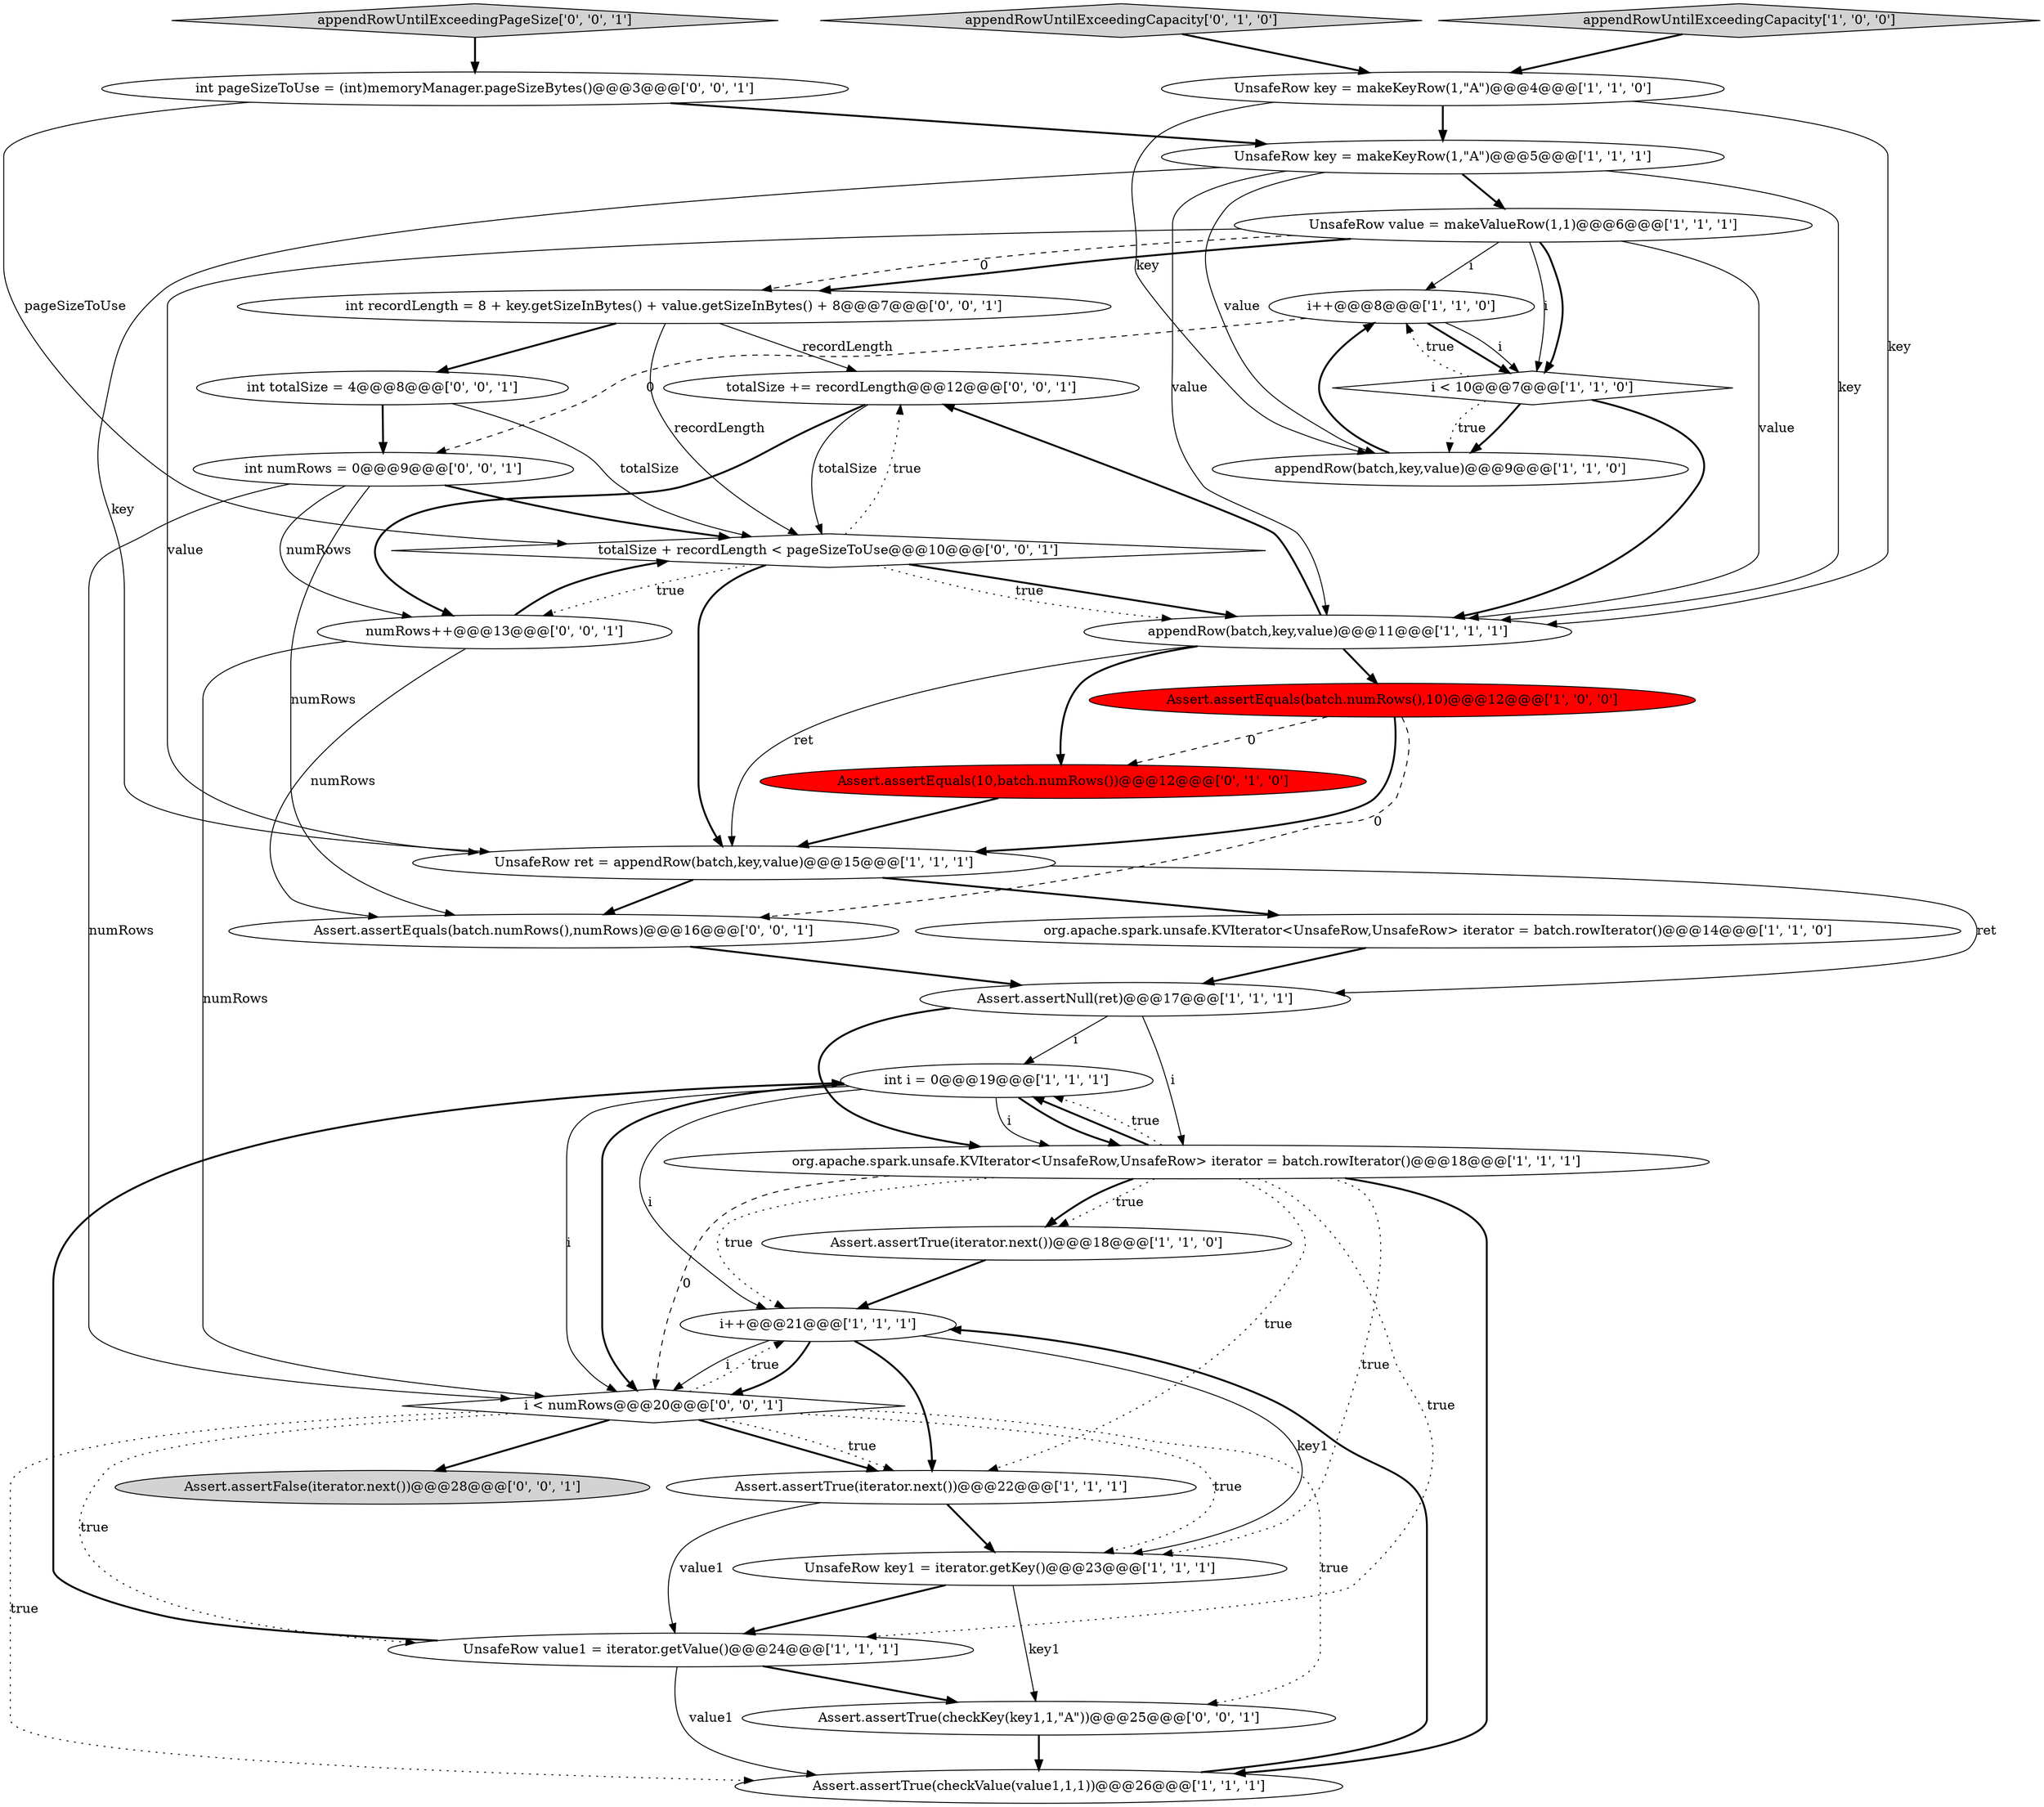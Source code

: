 digraph {
25 [style = filled, label = "totalSize += recordLength@@@12@@@['0', '0', '1']", fillcolor = white, shape = ellipse image = "AAA0AAABBB3BBB"];
24 [style = filled, label = "Assert.assertFalse(iterator.next())@@@28@@@['0', '0', '1']", fillcolor = lightgray, shape = ellipse image = "AAA0AAABBB3BBB"];
8 [style = filled, label = "i++@@@21@@@['1', '1', '1']", fillcolor = white, shape = ellipse image = "AAA0AAABBB1BBB"];
19 [style = filled, label = "UnsafeRow key = makeKeyRow(1,\"A\")@@@4@@@['1', '1', '0']", fillcolor = white, shape = ellipse image = "AAA0AAABBB1BBB"];
1 [style = filled, label = "org.apache.spark.unsafe.KVIterator<UnsafeRow,UnsafeRow> iterator = batch.rowIterator()@@@14@@@['1', '1', '0']", fillcolor = white, shape = ellipse image = "AAA0AAABBB1BBB"];
6 [style = filled, label = "appendRowUntilExceedingCapacity['1', '0', '0']", fillcolor = lightgray, shape = diamond image = "AAA0AAABBB1BBB"];
3 [style = filled, label = "Assert.assertTrue(checkValue(value1,1,1))@@@26@@@['1', '1', '1']", fillcolor = white, shape = ellipse image = "AAA0AAABBB1BBB"];
11 [style = filled, label = "i < 10@@@7@@@['1', '1', '0']", fillcolor = white, shape = diamond image = "AAA0AAABBB1BBB"];
18 [style = filled, label = "UnsafeRow key = makeKeyRow(1,\"A\")@@@5@@@['1', '1', '1']", fillcolor = white, shape = ellipse image = "AAA0AAABBB1BBB"];
32 [style = filled, label = "int recordLength = 8 + key.getSizeInBytes() + value.getSizeInBytes() + 8@@@7@@@['0', '0', '1']", fillcolor = white, shape = ellipse image = "AAA0AAABBB3BBB"];
14 [style = filled, label = "Assert.assertTrue(iterator.next())@@@22@@@['1', '1', '1']", fillcolor = white, shape = ellipse image = "AAA0AAABBB1BBB"];
5 [style = filled, label = "Assert.assertNull(ret)@@@17@@@['1', '1', '1']", fillcolor = white, shape = ellipse image = "AAA0AAABBB1BBB"];
28 [style = filled, label = "appendRowUntilExceedingPageSize['0', '0', '1']", fillcolor = lightgray, shape = diamond image = "AAA0AAABBB3BBB"];
27 [style = filled, label = "int pageSizeToUse = (int)memoryManager.pageSizeBytes()@@@3@@@['0', '0', '1']", fillcolor = white, shape = ellipse image = "AAA0AAABBB3BBB"];
31 [style = filled, label = "totalSize + recordLength < pageSizeToUse@@@10@@@['0', '0', '1']", fillcolor = white, shape = diamond image = "AAA0AAABBB3BBB"];
15 [style = filled, label = "i++@@@8@@@['1', '1', '0']", fillcolor = white, shape = ellipse image = "AAA0AAABBB1BBB"];
0 [style = filled, label = "appendRow(batch,key,value)@@@11@@@['1', '1', '1']", fillcolor = white, shape = ellipse image = "AAA0AAABBB1BBB"];
10 [style = filled, label = "UnsafeRow key1 = iterator.getKey()@@@23@@@['1', '1', '1']", fillcolor = white, shape = ellipse image = "AAA0AAABBB1BBB"];
29 [style = filled, label = "int numRows = 0@@@9@@@['0', '0', '1']", fillcolor = white, shape = ellipse image = "AAA0AAABBB3BBB"];
22 [style = filled, label = "Assert.assertTrue(checkKey(key1,1,\"A\"))@@@25@@@['0', '0', '1']", fillcolor = white, shape = ellipse image = "AAA0AAABBB3BBB"];
20 [style = filled, label = "appendRowUntilExceedingCapacity['0', '1', '0']", fillcolor = lightgray, shape = diamond image = "AAA0AAABBB2BBB"];
26 [style = filled, label = "numRows++@@@13@@@['0', '0', '1']", fillcolor = white, shape = ellipse image = "AAA0AAABBB3BBB"];
33 [style = filled, label = "int totalSize = 4@@@8@@@['0', '0', '1']", fillcolor = white, shape = ellipse image = "AAA0AAABBB3BBB"];
12 [style = filled, label = "Assert.assertEquals(batch.numRows(),10)@@@12@@@['1', '0', '0']", fillcolor = red, shape = ellipse image = "AAA1AAABBB1BBB"];
17 [style = filled, label = "UnsafeRow value1 = iterator.getValue()@@@24@@@['1', '1', '1']", fillcolor = white, shape = ellipse image = "AAA0AAABBB1BBB"];
4 [style = filled, label = "UnsafeRow value = makeValueRow(1,1)@@@6@@@['1', '1', '1']", fillcolor = white, shape = ellipse image = "AAA0AAABBB1BBB"];
21 [style = filled, label = "Assert.assertEquals(10,batch.numRows())@@@12@@@['0', '1', '0']", fillcolor = red, shape = ellipse image = "AAA1AAABBB2BBB"];
23 [style = filled, label = "Assert.assertEquals(batch.numRows(),numRows)@@@16@@@['0', '0', '1']", fillcolor = white, shape = ellipse image = "AAA0AAABBB3BBB"];
13 [style = filled, label = "UnsafeRow ret = appendRow(batch,key,value)@@@15@@@['1', '1', '1']", fillcolor = white, shape = ellipse image = "AAA0AAABBB1BBB"];
9 [style = filled, label = "int i = 0@@@19@@@['1', '1', '1']", fillcolor = white, shape = ellipse image = "AAA0AAABBB1BBB"];
7 [style = filled, label = "Assert.assertTrue(iterator.next())@@@18@@@['1', '1', '0']", fillcolor = white, shape = ellipse image = "AAA0AAABBB1BBB"];
30 [style = filled, label = "i < numRows@@@20@@@['0', '0', '1']", fillcolor = white, shape = diamond image = "AAA0AAABBB3BBB"];
2 [style = filled, label = "org.apache.spark.unsafe.KVIterator<UnsafeRow,UnsafeRow> iterator = batch.rowIterator()@@@18@@@['1', '1', '1']", fillcolor = white, shape = ellipse image = "AAA0AAABBB1BBB"];
16 [style = filled, label = "appendRow(batch,key,value)@@@9@@@['1', '1', '0']", fillcolor = white, shape = ellipse image = "AAA0AAABBB1BBB"];
1->5 [style = bold, label=""];
8->30 [style = bold, label=""];
9->30 [style = solid, label="i"];
29->26 [style = solid, label="numRows"];
17->9 [style = bold, label=""];
9->2 [style = solid, label="i"];
10->22 [style = solid, label="key1"];
10->17 [style = bold, label=""];
32->25 [style = solid, label="recordLength"];
7->8 [style = bold, label=""];
18->0 [style = solid, label="key"];
12->21 [style = dashed, label="0"];
13->1 [style = bold, label=""];
19->16 [style = solid, label="key"];
15->11 [style = bold, label=""];
8->10 [style = solid, label="key1"];
0->25 [style = bold, label=""];
4->15 [style = solid, label="i"];
30->14 [style = bold, label=""];
4->0 [style = solid, label="value"];
9->8 [style = solid, label="i"];
11->15 [style = dotted, label="true"];
32->31 [style = solid, label="recordLength"];
2->8 [style = dotted, label="true"];
2->10 [style = dotted, label="true"];
21->13 [style = bold, label=""];
5->9 [style = solid, label="i"];
11->16 [style = bold, label=""];
31->25 [style = dotted, label="true"];
13->5 [style = solid, label="ret"];
19->18 [style = bold, label=""];
14->17 [style = solid, label="value1"];
9->2 [style = bold, label=""];
26->23 [style = solid, label="numRows"];
14->10 [style = bold, label=""];
15->29 [style = dashed, label="0"];
0->21 [style = bold, label=""];
2->9 [style = bold, label=""];
2->30 [style = dashed, label="0"];
33->29 [style = bold, label=""];
19->0 [style = solid, label="key"];
18->4 [style = bold, label=""];
27->31 [style = solid, label="pageSizeToUse"];
30->3 [style = dotted, label="true"];
25->26 [style = bold, label=""];
29->23 [style = solid, label="numRows"];
11->16 [style = dotted, label="true"];
20->19 [style = bold, label=""];
15->11 [style = solid, label="i"];
27->18 [style = bold, label=""];
30->24 [style = bold, label=""];
12->23 [style = dashed, label="0"];
23->5 [style = bold, label=""];
30->10 [style = dotted, label="true"];
31->0 [style = bold, label=""];
31->13 [style = bold, label=""];
0->12 [style = bold, label=""];
2->3 [style = bold, label=""];
5->2 [style = solid, label="i"];
18->0 [style = solid, label="value"];
25->31 [style = solid, label="totalSize"];
8->14 [style = bold, label=""];
31->0 [style = dotted, label="true"];
32->33 [style = bold, label=""];
17->3 [style = solid, label="value1"];
8->30 [style = solid, label="i"];
30->14 [style = dotted, label="true"];
12->13 [style = bold, label=""];
26->31 [style = bold, label=""];
2->9 [style = dotted, label="true"];
3->8 [style = bold, label=""];
29->30 [style = solid, label="numRows"];
2->14 [style = dotted, label="true"];
30->8 [style = dotted, label="true"];
30->17 [style = dotted, label="true"];
0->13 [style = solid, label="ret"];
16->15 [style = bold, label=""];
4->11 [style = solid, label="i"];
18->13 [style = solid, label="key"];
29->31 [style = bold, label=""];
2->17 [style = dotted, label="true"];
33->31 [style = solid, label="totalSize"];
9->30 [style = bold, label=""];
6->19 [style = bold, label=""];
17->22 [style = bold, label=""];
26->30 [style = solid, label="numRows"];
4->32 [style = dashed, label="0"];
22->3 [style = bold, label=""];
5->2 [style = bold, label=""];
11->0 [style = bold, label=""];
31->26 [style = dotted, label="true"];
2->7 [style = dotted, label="true"];
13->23 [style = bold, label=""];
18->16 [style = solid, label="value"];
28->27 [style = bold, label=""];
2->7 [style = bold, label=""];
4->13 [style = solid, label="value"];
4->11 [style = bold, label=""];
30->22 [style = dotted, label="true"];
4->32 [style = bold, label=""];
}
